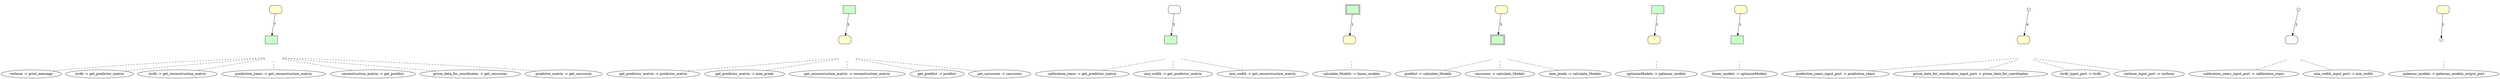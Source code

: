 
    digraph{
    rankdir=TB
    
            subgraph cluster_0 {
                        style=filled;
                        color=transparent;
                        e0_start [style="rounded,filled", shape=box, peripheries=1, fillcolor="#FFFFCC", fontname=Helvetica, label=""];
e0_end [shape=record, peripheries=1, fillcolor="#CCFFCC", fontname=Helvetica, rankdir=LR, style=filled, label=""];

                        e0_start -> e0_end [ ""="", minlen=2, label=7 ];
                        e0_inv [style=invis]
                        e0_start -> e0_inv [style=invis]
                        e0_end -> e0_inv [style=invis]
            };
                        

            subgraph cluster_1 {
                        style=filled;
                        color=transparent;
                        e1_start [shape=record, peripheries=1, fillcolor="#CCFFCC", fontname=Helvetica, rankdir=LR, style=filled, label=""];
e1_end [style="rounded,filled", shape=box, peripheries=1, fillcolor="#FFFFCC", fontname=Helvetica, label=""];

                        e1_start -> e1_end [ ""="", minlen=2, label=5 ];
                        e1_inv [style=invis]
                        e1_start -> e1_inv [style=invis]
                        e1_end -> e1_inv [style=invis]
            };
                        

            subgraph cluster_2 {
                        style=filled;
                        color=transparent;
                        e2_start [style="rounded,filled", shape=box, peripheries=1, fontname=Helvetica, fillcolor="#FCFCFC", label=""];
e2_end [shape=record, peripheries=1, fillcolor="#CCFFCC", fontname=Helvetica, rankdir=LR, style=filled, label=""];

                        e2_start -> e2_end [ ""="", minlen=2, label=3 ];
                        e2_inv [style=invis]
                        e2_start -> e2_inv [style=invis]
                        e2_end -> e2_inv [style=invis]
            };
                        

            subgraph cluster_3 {
                        style=filled;
                        color=transparent;
                        e3_start [shape=box, fillcolor="#CCFFCC", fontname=Helvetica, style=filled, peripheries=2, label=""];
e3_end [style="rounded,filled", shape=box, peripheries=1, fillcolor="#FFFFCC", fontname=Helvetica, label=""];

                        e3_start -> e3_end [ ""="", minlen=2, label=1 ];
                        e3_inv [style=invis]
                        e3_start -> e3_inv [style=invis]
                        e3_end -> e3_inv [style=invis]
            };
                        

            subgraph cluster_4 {
                        style=filled;
                        color=transparent;
                        e4_start [style="rounded,filled", shape=box, peripheries=1, fillcolor="#FFFFCC", fontname=Helvetica, label=""];
e4_end [shape=box, fillcolor="#CCFFCC", fontname=Helvetica, style=filled, peripheries=2, label=""];

                        e4_start -> e4_end [ ""="", minlen=2, label=3 ];
                        e4_inv [style=invis]
                        e4_start -> e4_inv [style=invis]
                        e4_end -> e4_inv [style=invis]
            };
                        

            subgraph cluster_5 {
                        style=filled;
                        color=transparent;
                        e5_start [shape=box, peripheries=1, fillcolor="#CCFFCC", fontname=Helvetica, style=filled, label=""];
e5_end [style="rounded,filled", shape=record, peripheries=1, fillcolor="#FFFFCC", fontname=Helvetica, rankdir=LR, label=""];

                        e5_start -> e5_end [ ""="", minlen=2, label=1 ];
                        e5_inv [style=invis]
                        e5_start -> e5_inv [style=invis]
                        e5_end -> e5_inv [style=invis]
            };
                        

            subgraph cluster_6 {
                        style=filled;
                        color=transparent;
                        e6_start [style="rounded,filled", shape=box, peripheries=1, fillcolor="#FFFFCC", fontname=Helvetica, label=""];
e6_end [shape=box, peripheries=1, fillcolor="#CCFFCC", fontname=Helvetica, style=filled, label=""];

                        e6_start -> e6_end [ ""="", minlen=2, label=1 ];
                        e6_inv [style=invis]
                        e6_start -> e6_inv [style=invis]
                        e6_end -> e6_inv [style=invis]
            };
                        

            subgraph cluster_7 {
                        style=filled;
                        color=transparent;
                        e7_start [style="rounded,filled", shape=circle, peripheries=1, fillcolor="#FFFFFF", fontname=Helvetica, width=0.2, label=""];
e7_end [style="rounded,filled", shape=box, peripheries=1, fillcolor="#FFFFCC", fontname=Helvetica, label=""];

                        e7_start -> e7_end [ ""="", minlen=2, label=4 ];
                        e7_inv [style=invis]
                        e7_start -> e7_inv [style=invis]
                        e7_end -> e7_inv [style=invis]
            };
                        

            subgraph cluster_8 {
                        style=filled;
                        color=transparent;
                        e8_start [style="rounded,filled", shape=circle, peripheries=1, fillcolor="#FFFFFF", fontname=Helvetica, width=0.2, label=""];
e8_end [style="rounded,filled", shape=box, peripheries=1, fontname=Helvetica, fillcolor="#FCFCFC", label=""];

                        e8_start -> e8_end [ ""="", minlen=2, label=2 ];
                        e8_inv [style=invis]
                        e8_start -> e8_inv [style=invis]
                        e8_end -> e8_inv [style=invis]
            };
                        

            subgraph cluster_9 {
                        style=filled;
                        color=transparent;
                        e9_start [style="rounded,filled", shape=record, peripheries=1, fillcolor="#FFFFCC", fontname=Helvetica, rankdir=LR, label=""];
e9_end [style="rounded,filled", shape=circle, peripheries=1, fillcolor="#FFFFFF", fontname=Helvetica, width=0.2, label=""];

                        e9_start -> e9_end [ ""="", minlen=2, label=1 ];
                        e9_inv [style=invis]
                        e9_start -> e9_inv [style=invis]
                        e9_end -> e9_inv [style=invis]
            };
                        
n10 [ label="verbose -> print_message"];
e0_inv -> n10 [dir=none, style=dashed];
n11 [ label="get_predictor_matrix -> predictor_matrix"];
e1_inv -> n11 [dir=none, style=dashed];
n12 [ label="get_predictor_matrix -> max_preds"];
e1_inv -> n12 [dir=none, style=dashed];
n13 [ label="itrdb -> get_predictor_matrix"];
e0_inv -> n13 [dir=none, style=dashed];
n14 [ label="calibration_years -> get_predictor_matrix"];
e2_inv -> n14 [dir=none, style=dashed];
n15 [ label="min_width -> get_predictor_matrix"];
e2_inv -> n15 [dir=none, style=dashed];
n16 [ label="get_reconstruction_matrix -> reconstruction_matrix"];
e1_inv -> n16 [dir=none, style=dashed];
n17 [ label="itrdb -> get_reconstruction_matrix"];
e0_inv -> n17 [dir=none, style=dashed];
n18 [ label="prediction_years -> get_reconstruction_matrix"];
e0_inv -> n18 [dir=none, style=dashed];
n19 [ label="min_width -> get_reconstruction_matrix"];
e2_inv -> n19 [dir=none, style=dashed];
n20 [ label="get_predlist -> predlist"];
e1_inv -> n20 [dir=none, style=dashed];
n21 [ label="reconstruction_matrix -> get_predlist"];
e0_inv -> n21 [dir=none, style=dashed];
n22 [ label="get_carscores -> carscores"];
e1_inv -> n22 [dir=none, style=dashed];
n23 [ label="prism_data_for_coordinates -> get_carscores"];
e0_inv -> n23 [dir=none, style=dashed];
n24 [ label="predictor_matrix -> get_carscores"];
e0_inv -> n24 [dir=none, style=dashed];
n25 [ label="calculate_Models -> linear_models"];
e3_inv -> n25 [dir=none, style=dashed];
n26 [ label="predlist -> calculate_Models"];
e4_inv -> n26 [dir=none, style=dashed];
n27 [ label="carscores -> calculate_Models"];
e4_inv -> n27 [dir=none, style=dashed];
n28 [ label="max_preds -> calculate_Models"];
e4_inv -> n28 [dir=none, style=dashed];
n29 [ label="optimizeModels -> paleocar_models"];
e5_inv -> n29 [dir=none, style=dashed];
n30 [ label="linear_models -> optimizeModels"];
e6_inv -> n30 [dir=none, style=dashed];
n31 [ label="prediction_years_input_port -> prediction_years"];
e7_inv -> n31 [dir=none, style=dashed];
n32 [ label="prism_data_for_coordinates_input_port -> prism_data_for_coordinates"];
e7_inv -> n32 [dir=none, style=dashed];
n33 [ label="itrdb_input_port -> itrdb"];
e7_inv -> n33 [dir=none, style=dashed];
n34 [ label="calibration_years_input_port -> calibration_years"];
e8_inv -> n34 [dir=none, style=dashed];
n35 [ label="min_width_input_port -> min_width"];
e8_inv -> n35 [dir=none, style=dashed];
n36 [ label="verbose_input_port -> verbose"];
e7_inv -> n36 [dir=none, style=dashed];
n37 [ label="paleocar_models -> paleocar_models_output_port"];
e9_inv -> n37 [dir=none, style=dashed];

    }
            